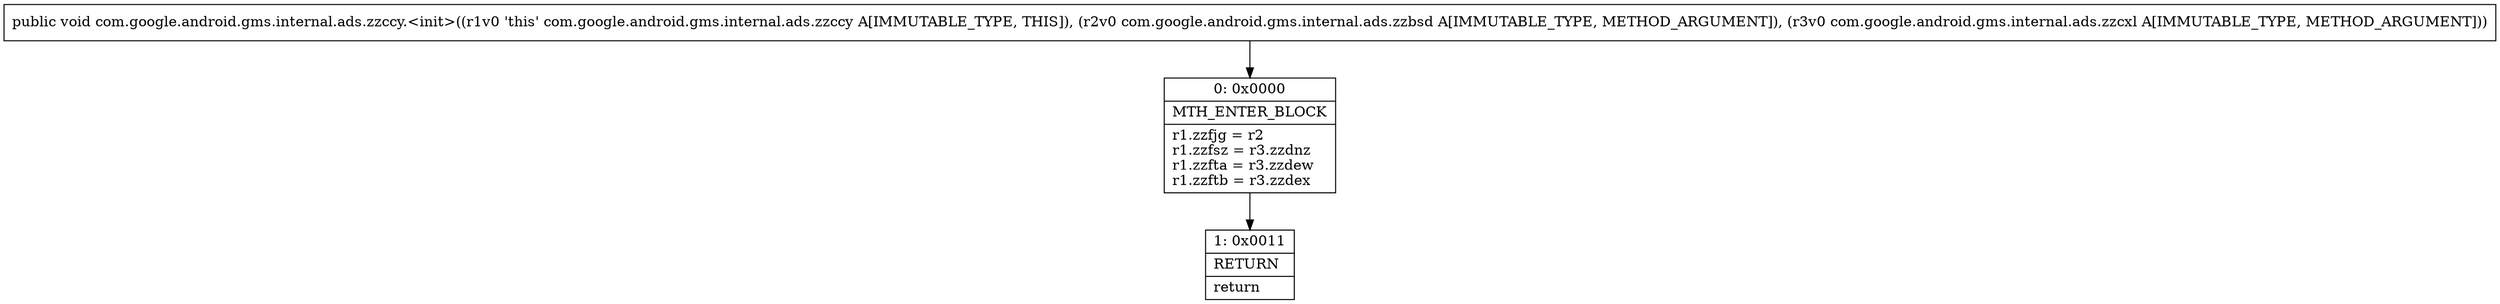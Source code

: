 digraph "CFG forcom.google.android.gms.internal.ads.zzccy.\<init\>(Lcom\/google\/android\/gms\/internal\/ads\/zzbsd;Lcom\/google\/android\/gms\/internal\/ads\/zzcxl;)V" {
Node_0 [shape=record,label="{0\:\ 0x0000|MTH_ENTER_BLOCK\l|r1.zzfjg = r2\lr1.zzfsz = r3.zzdnz\lr1.zzfta = r3.zzdew\lr1.zzftb = r3.zzdex\l}"];
Node_1 [shape=record,label="{1\:\ 0x0011|RETURN\l|return\l}"];
MethodNode[shape=record,label="{public void com.google.android.gms.internal.ads.zzccy.\<init\>((r1v0 'this' com.google.android.gms.internal.ads.zzccy A[IMMUTABLE_TYPE, THIS]), (r2v0 com.google.android.gms.internal.ads.zzbsd A[IMMUTABLE_TYPE, METHOD_ARGUMENT]), (r3v0 com.google.android.gms.internal.ads.zzcxl A[IMMUTABLE_TYPE, METHOD_ARGUMENT])) }"];
MethodNode -> Node_0;
Node_0 -> Node_1;
}

